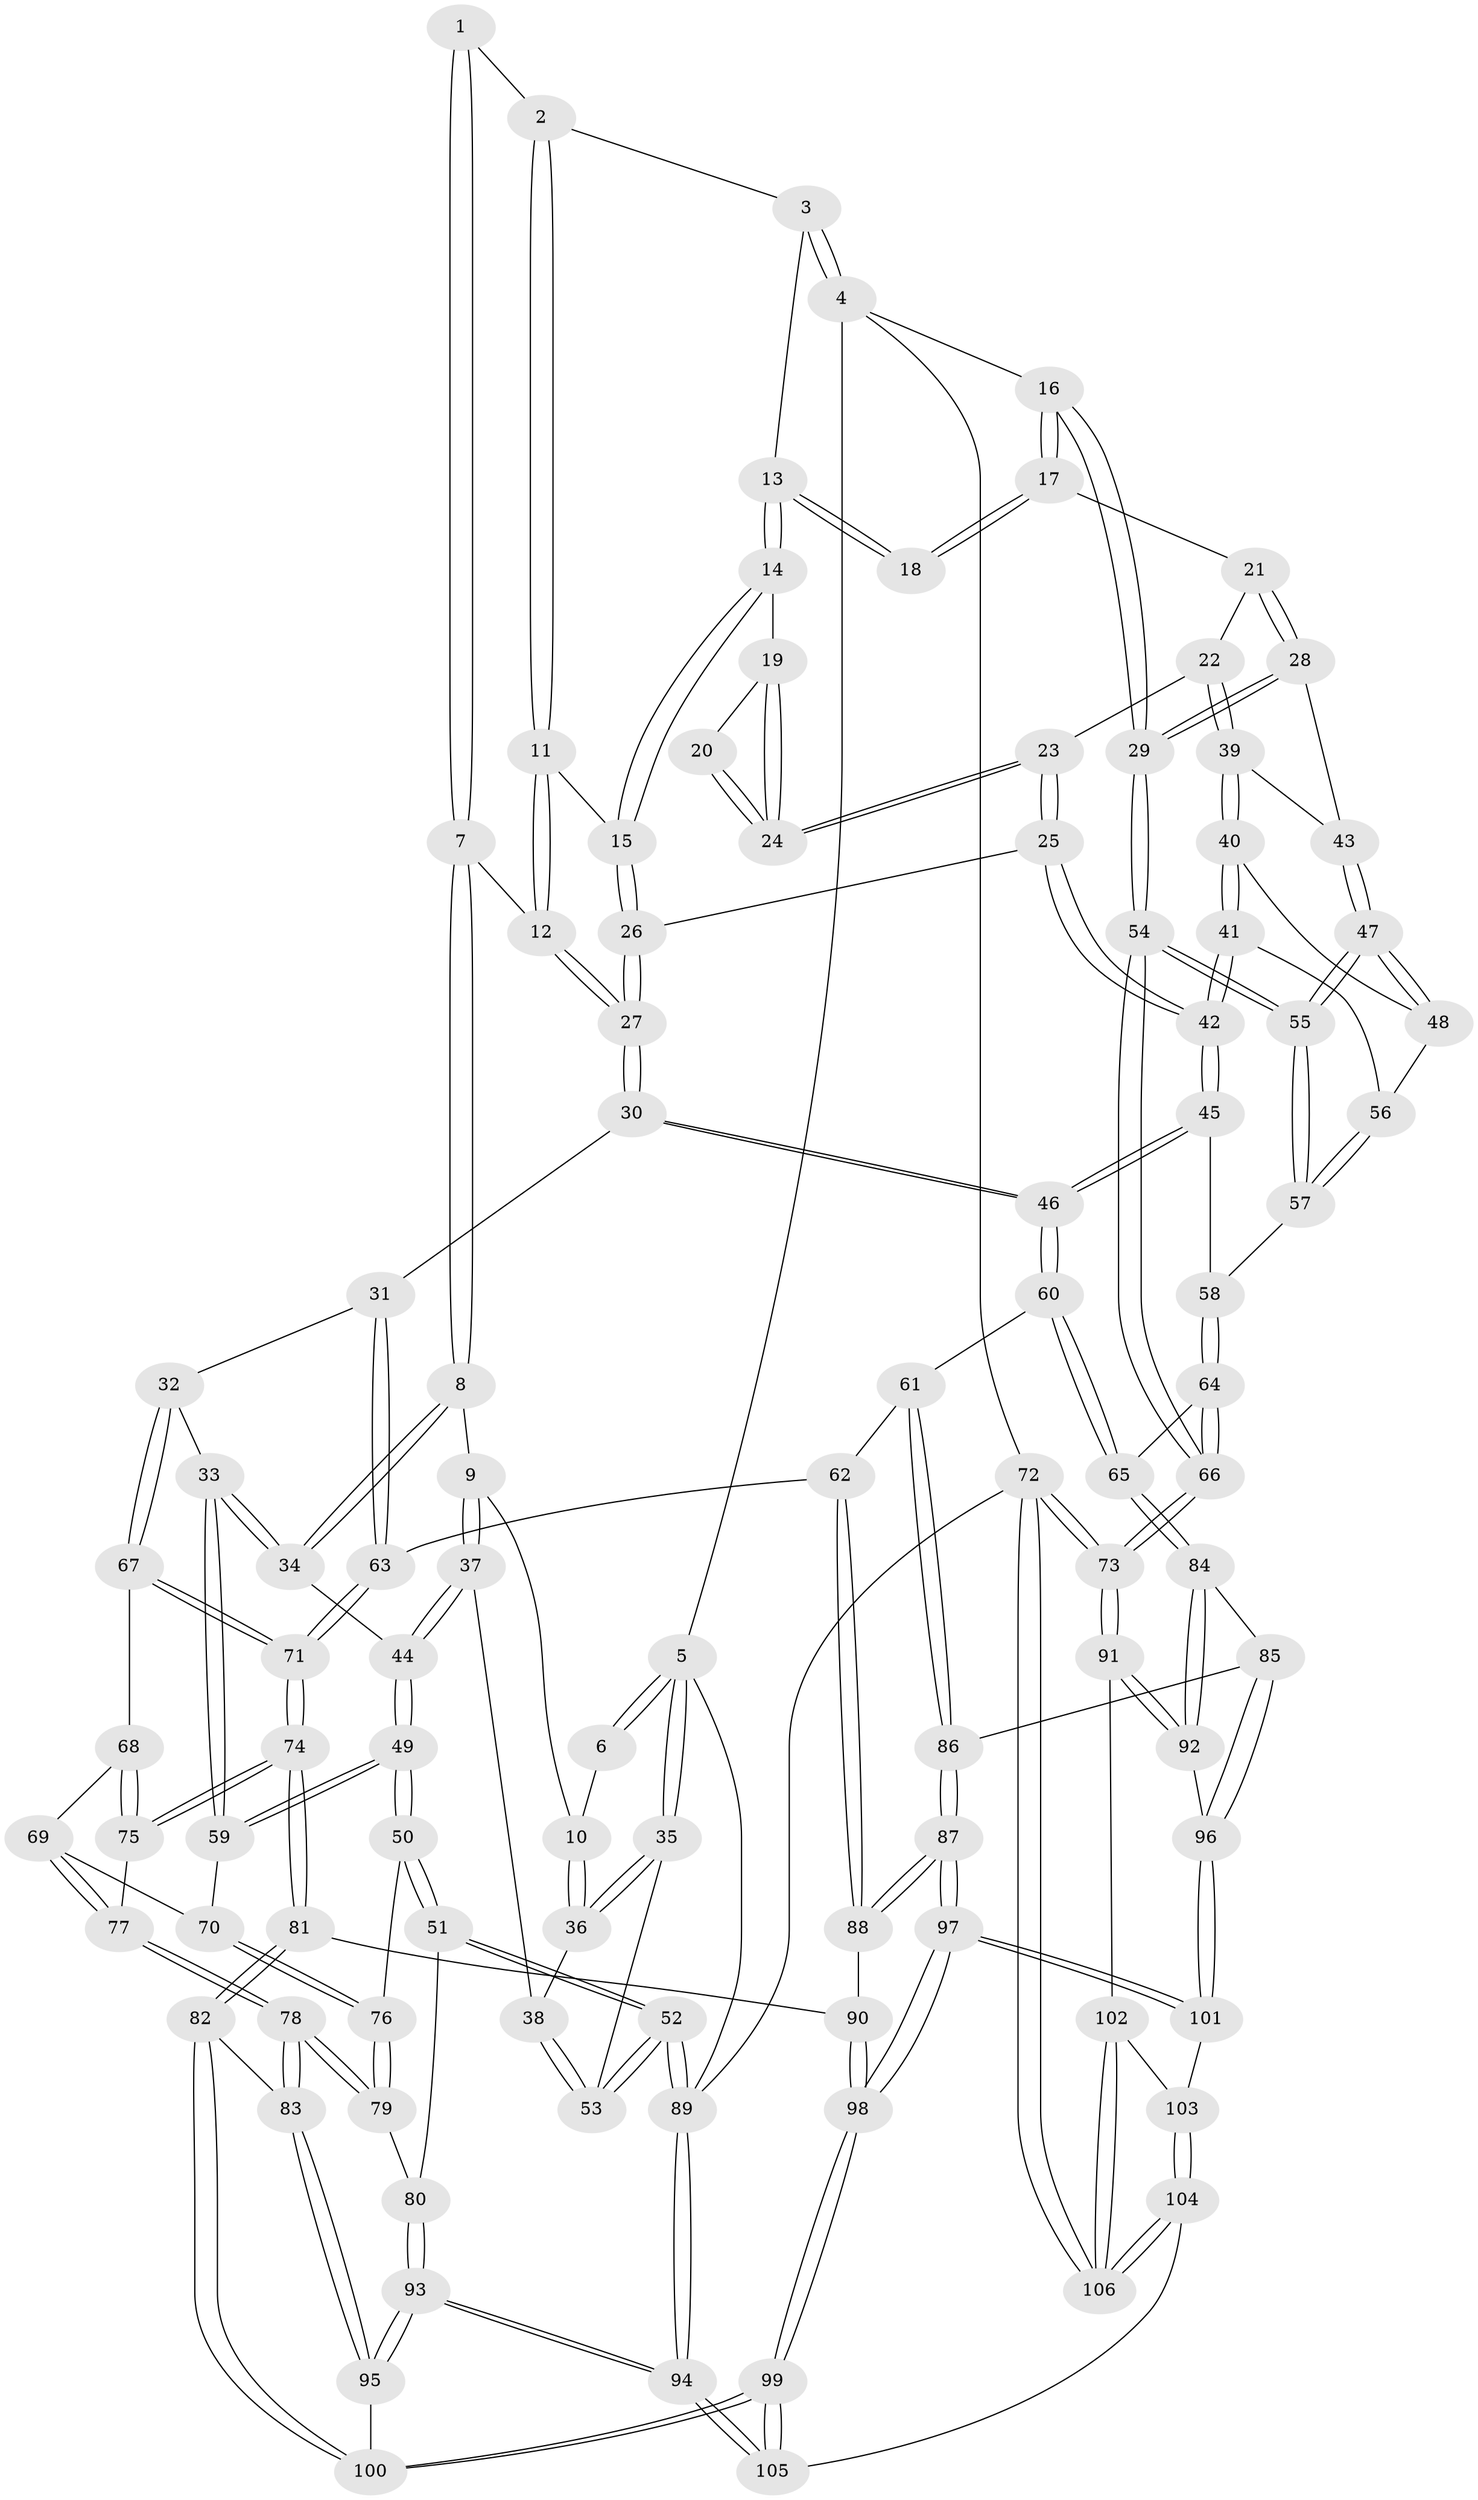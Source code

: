 // Generated by graph-tools (version 1.1) at 2025/03/03/09/25 03:03:27]
// undirected, 106 vertices, 262 edges
graph export_dot {
graph [start="1"]
  node [color=gray90,style=filled];
  1 [pos="+0.43782232098386165+0"];
  2 [pos="+0.6468625651965584+0"];
  3 [pos="+0.8304660169167943+0"];
  4 [pos="+1+0"];
  5 [pos="+0+0"];
  6 [pos="+0.2940671769716966+0"];
  7 [pos="+0.4178728353457408+0.16894005099713183"];
  8 [pos="+0.3009954956461898+0.22425645405517047"];
  9 [pos="+0.20824266887806106+0.1663574035486099"];
  10 [pos="+0.18679714374186226+0.13300401525543495"];
  11 [pos="+0.6122663994499277+0.05760061517723523"];
  12 [pos="+0.5152096972229226+0.19121801320903217"];
  13 [pos="+0.8289015509688861+0"];
  14 [pos="+0.7244969512823346+0.18814316440815693"];
  15 [pos="+0.7031637958352208+0.19746698927958817"];
  16 [pos="+1+0"];
  17 [pos="+0.9140286135471778+0.1924702744798475"];
  18 [pos="+0.8544908564203396+0.1388896140175422"];
  19 [pos="+0.7629667901832429+0.18825919836267907"];
  20 [pos="+0.839847338997035+0.15166099018074705"];
  21 [pos="+0.9155393206363786+0.21501404570245228"];
  22 [pos="+0.8860175907637747+0.29110472314657887"];
  23 [pos="+0.8201184230695425+0.26812959661583285"];
  24 [pos="+0.8170849060750927+0.257305396690795"];
  25 [pos="+0.7278004549766082+0.3054380911190856"];
  26 [pos="+0.6783712905250407+0.26415938102136105"];
  27 [pos="+0.5690322344555563+0.2923305857304595"];
  28 [pos="+1+0.2866908695498207"];
  29 [pos="+1+0.2727600983883835"];
  30 [pos="+0.5325308215990616+0.3852474097486442"];
  31 [pos="+0.5311874814275979+0.3856027478260644"];
  32 [pos="+0.3782146574344412+0.41191225702660167"];
  33 [pos="+0.350569409704974+0.39209391560699774"];
  34 [pos="+0.3293004870011227+0.34315001631163583"];
  35 [pos="+0+0.12154453550582633"];
  36 [pos="+0+0.1301075313441235"];
  37 [pos="+0.11262593354829413+0.33028811936636115"];
  38 [pos="+0.09358816125357805+0.32642037620567926"];
  39 [pos="+0.8912946168394036+0.30601726380296795"];
  40 [pos="+0.8829032139323723+0.35524704200403506"];
  41 [pos="+0.8348117497551181+0.3842958253347865"];
  42 [pos="+0.7598640594136831+0.4134134495385558"];
  43 [pos="+1+0.30837873493279544"];
  44 [pos="+0.12276252063092204+0.3686844292893446"];
  45 [pos="+0.753898872233975+0.4264578910660644"];
  46 [pos="+0.6545801968997053+0.5050770566392687"];
  47 [pos="+0.9397506749793071+0.4098108234878012"];
  48 [pos="+0.9146342157251309+0.38649103983655997"];
  49 [pos="+0.11650568667837058+0.48739962938205905"];
  50 [pos="+0.10013940292445124+0.5021357426059068"];
  51 [pos="+0+0.5446363800475801"];
  52 [pos="+0+0.5442250501206622"];
  53 [pos="+0+0.46129871968359976"];
  54 [pos="+1+0.6876803135968208"];
  55 [pos="+0.9787824438134469+0.490826300869106"];
  56 [pos="+0.8711266198412341+0.44979756602809357"];
  57 [pos="+0.8848022476461994+0.4845251287450731"];
  58 [pos="+0.8378022397611236+0.49478118934657833"];
  59 [pos="+0.18204904298807179+0.47991018607061997"];
  60 [pos="+0.6545406653880709+0.5566676348800763"];
  61 [pos="+0.5618635815812433+0.605928031350303"];
  62 [pos="+0.5560257140886902+0.6076219959185543"];
  63 [pos="+0.4793510412066843+0.6148852041392369"];
  64 [pos="+0.8293129038920449+0.6100283629854609"];
  65 [pos="+0.7109417716655478+0.6206924511160256"];
  66 [pos="+1+0.747676423127616"];
  67 [pos="+0.37908764400285067+0.463315251426519"];
  68 [pos="+0.35390169587887516+0.5066136135917595"];
  69 [pos="+0.27427803746991913+0.5658472501360109"];
  70 [pos="+0.25788403358707196+0.5579153766860465"];
  71 [pos="+0.47646844776113395+0.6155279427115581"];
  72 [pos="+1+1"];
  73 [pos="+1+0.7965411411322055"];
  74 [pos="+0.42998930036567884+0.6758531509845391"];
  75 [pos="+0.34640705339875044+0.6298187361184523"];
  76 [pos="+0.17280545498384578+0.625015160738733"];
  77 [pos="+0.2829107457442558+0.6372732326657667"];
  78 [pos="+0.2371081364129275+0.6823186264728823"];
  79 [pos="+0.18324635257074526+0.6536866961216612"];
  80 [pos="+0.10520235171578433+0.7041175162050567"];
  81 [pos="+0.42444353834726445+0.7481942589886986"];
  82 [pos="+0.37794543701813904+0.808112371658335"];
  83 [pos="+0.2722494167110151+0.799887005064067"];
  84 [pos="+0.7089681125974943+0.670351814499688"];
  85 [pos="+0.6679767870661368+0.7273676390440842"];
  86 [pos="+0.604135733164098+0.7811279635826531"];
  87 [pos="+0.6033583009304606+0.7821631725648679"];
  88 [pos="+0.5413655227057483+0.7606478077854683"];
  89 [pos="+0+1"];
  90 [pos="+0.49452270631951606+0.7584767045129417"];
  91 [pos="+0.986656989200967+0.8276619128832172"];
  92 [pos="+0.8117558048660665+0.7936612008632556"];
  93 [pos="+0.0689007946402485+0.9537796989604966"];
  94 [pos="+0+1"];
  95 [pos="+0.09969063178966359+0.9342390251073944"];
  96 [pos="+0.73639742085099+0.8359416377502374"];
  97 [pos="+0.6183877208255487+0.8871696428180195"];
  98 [pos="+0.5773663443933653+0.993632539567714"];
  99 [pos="+0.5437037292972328+1"];
  100 [pos="+0.44684267151970664+0.9496370562167261"];
  101 [pos="+0.7313106890406386+0.8413303937786832"];
  102 [pos="+0.8671632951284952+0.9032457555463667"];
  103 [pos="+0.766279897409182+0.9122953010620692"];
  104 [pos="+0.5569697875233884+1"];
  105 [pos="+0.5549896321392103+1"];
  106 [pos="+0.6364575536454695+1"];
  1 -- 2;
  1 -- 7;
  1 -- 7;
  2 -- 3;
  2 -- 11;
  2 -- 11;
  3 -- 4;
  3 -- 4;
  3 -- 13;
  4 -- 5;
  4 -- 16;
  4 -- 72;
  5 -- 6;
  5 -- 6;
  5 -- 35;
  5 -- 35;
  5 -- 89;
  6 -- 10;
  7 -- 8;
  7 -- 8;
  7 -- 12;
  8 -- 9;
  8 -- 34;
  8 -- 34;
  9 -- 10;
  9 -- 37;
  9 -- 37;
  10 -- 36;
  10 -- 36;
  11 -- 12;
  11 -- 12;
  11 -- 15;
  12 -- 27;
  12 -- 27;
  13 -- 14;
  13 -- 14;
  13 -- 18;
  13 -- 18;
  14 -- 15;
  14 -- 15;
  14 -- 19;
  15 -- 26;
  15 -- 26;
  16 -- 17;
  16 -- 17;
  16 -- 29;
  16 -- 29;
  17 -- 18;
  17 -- 18;
  17 -- 21;
  19 -- 20;
  19 -- 24;
  19 -- 24;
  20 -- 24;
  20 -- 24;
  21 -- 22;
  21 -- 28;
  21 -- 28;
  22 -- 23;
  22 -- 39;
  22 -- 39;
  23 -- 24;
  23 -- 24;
  23 -- 25;
  23 -- 25;
  25 -- 26;
  25 -- 42;
  25 -- 42;
  26 -- 27;
  26 -- 27;
  27 -- 30;
  27 -- 30;
  28 -- 29;
  28 -- 29;
  28 -- 43;
  29 -- 54;
  29 -- 54;
  30 -- 31;
  30 -- 46;
  30 -- 46;
  31 -- 32;
  31 -- 63;
  31 -- 63;
  32 -- 33;
  32 -- 67;
  32 -- 67;
  33 -- 34;
  33 -- 34;
  33 -- 59;
  33 -- 59;
  34 -- 44;
  35 -- 36;
  35 -- 36;
  35 -- 53;
  36 -- 38;
  37 -- 38;
  37 -- 44;
  37 -- 44;
  38 -- 53;
  38 -- 53;
  39 -- 40;
  39 -- 40;
  39 -- 43;
  40 -- 41;
  40 -- 41;
  40 -- 48;
  41 -- 42;
  41 -- 42;
  41 -- 56;
  42 -- 45;
  42 -- 45;
  43 -- 47;
  43 -- 47;
  44 -- 49;
  44 -- 49;
  45 -- 46;
  45 -- 46;
  45 -- 58;
  46 -- 60;
  46 -- 60;
  47 -- 48;
  47 -- 48;
  47 -- 55;
  47 -- 55;
  48 -- 56;
  49 -- 50;
  49 -- 50;
  49 -- 59;
  49 -- 59;
  50 -- 51;
  50 -- 51;
  50 -- 76;
  51 -- 52;
  51 -- 52;
  51 -- 80;
  52 -- 53;
  52 -- 53;
  52 -- 89;
  52 -- 89;
  54 -- 55;
  54 -- 55;
  54 -- 66;
  54 -- 66;
  55 -- 57;
  55 -- 57;
  56 -- 57;
  56 -- 57;
  57 -- 58;
  58 -- 64;
  58 -- 64;
  59 -- 70;
  60 -- 61;
  60 -- 65;
  60 -- 65;
  61 -- 62;
  61 -- 86;
  61 -- 86;
  62 -- 63;
  62 -- 88;
  62 -- 88;
  63 -- 71;
  63 -- 71;
  64 -- 65;
  64 -- 66;
  64 -- 66;
  65 -- 84;
  65 -- 84;
  66 -- 73;
  66 -- 73;
  67 -- 68;
  67 -- 71;
  67 -- 71;
  68 -- 69;
  68 -- 75;
  68 -- 75;
  69 -- 70;
  69 -- 77;
  69 -- 77;
  70 -- 76;
  70 -- 76;
  71 -- 74;
  71 -- 74;
  72 -- 73;
  72 -- 73;
  72 -- 106;
  72 -- 106;
  72 -- 89;
  73 -- 91;
  73 -- 91;
  74 -- 75;
  74 -- 75;
  74 -- 81;
  74 -- 81;
  75 -- 77;
  76 -- 79;
  76 -- 79;
  77 -- 78;
  77 -- 78;
  78 -- 79;
  78 -- 79;
  78 -- 83;
  78 -- 83;
  79 -- 80;
  80 -- 93;
  80 -- 93;
  81 -- 82;
  81 -- 82;
  81 -- 90;
  82 -- 83;
  82 -- 100;
  82 -- 100;
  83 -- 95;
  83 -- 95;
  84 -- 85;
  84 -- 92;
  84 -- 92;
  85 -- 86;
  85 -- 96;
  85 -- 96;
  86 -- 87;
  86 -- 87;
  87 -- 88;
  87 -- 88;
  87 -- 97;
  87 -- 97;
  88 -- 90;
  89 -- 94;
  89 -- 94;
  90 -- 98;
  90 -- 98;
  91 -- 92;
  91 -- 92;
  91 -- 102;
  92 -- 96;
  93 -- 94;
  93 -- 94;
  93 -- 95;
  93 -- 95;
  94 -- 105;
  94 -- 105;
  95 -- 100;
  96 -- 101;
  96 -- 101;
  97 -- 98;
  97 -- 98;
  97 -- 101;
  97 -- 101;
  98 -- 99;
  98 -- 99;
  99 -- 100;
  99 -- 100;
  99 -- 105;
  99 -- 105;
  101 -- 103;
  102 -- 103;
  102 -- 106;
  102 -- 106;
  103 -- 104;
  103 -- 104;
  104 -- 105;
  104 -- 106;
  104 -- 106;
}
